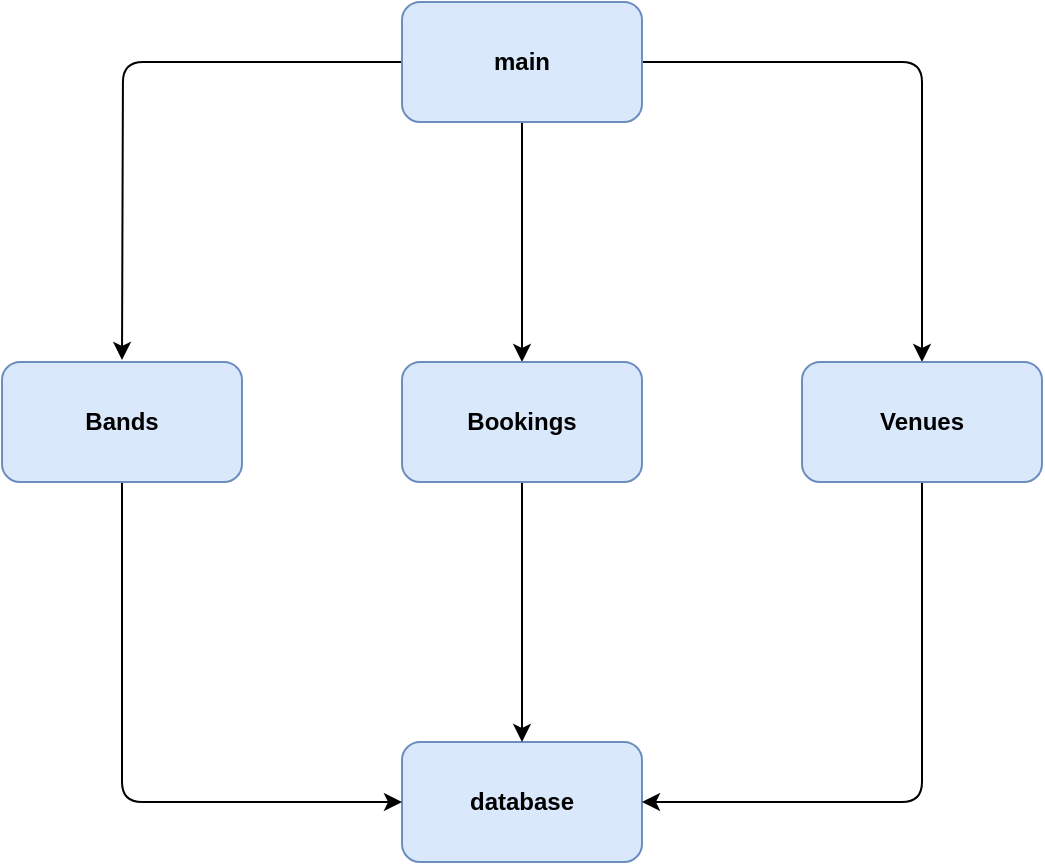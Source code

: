 <mxfile>
    <diagram id="HNaNBzEU0wzmB8aBuWBd" name="Page-1">
        <mxGraphModel dx="579" dy="912" grid="1" gridSize="10" guides="1" tooltips="1" connect="1" arrows="1" fold="1" page="1" pageScale="1" pageWidth="1700" pageHeight="1100" math="0" shadow="0">
            <root>
                <mxCell id="0"/>
                <mxCell id="1" parent="0"/>
                <mxCell id="10" style="edgeStyle=none;html=1;exitX=0.5;exitY=1;exitDx=0;exitDy=0;entryX=0.5;entryY=0;entryDx=0;entryDy=0;" parent="1" source="2" target="4" edge="1">
                    <mxGeometry relative="1" as="geometry"/>
                </mxCell>
                <mxCell id="16" style="edgeStyle=orthogonalEdgeStyle;html=1;exitX=0;exitY=0.5;exitDx=0;exitDy=0;" parent="1" source="2" edge="1">
                    <mxGeometry relative="1" as="geometry">
                        <mxPoint x="520" y="250" as="targetPoint"/>
                    </mxGeometry>
                </mxCell>
                <mxCell id="17" style="edgeStyle=orthogonalEdgeStyle;html=1;exitX=1;exitY=0.5;exitDx=0;exitDy=0;entryX=0.5;entryY=0;entryDx=0;entryDy=0;" parent="1" source="2" target="6" edge="1">
                    <mxGeometry relative="1" as="geometry"/>
                </mxCell>
                <mxCell id="2" value="main" style="rounded=1;whiteSpace=wrap;html=1;fillColor=#dae8fc;strokeColor=#6c8ebf;fontStyle=1" parent="1" vertex="1">
                    <mxGeometry x="660" y="71" width="120" height="60" as="geometry"/>
                </mxCell>
                <mxCell id="3" value="database" style="rounded=1;whiteSpace=wrap;html=1;fillColor=#dae8fc;strokeColor=#6c8ebf;fontStyle=1" parent="1" vertex="1">
                    <mxGeometry x="660" y="441" width="120" height="60" as="geometry"/>
                </mxCell>
                <mxCell id="14" style="edgeStyle=orthogonalEdgeStyle;html=1;exitX=0.5;exitY=1;exitDx=0;exitDy=0;entryX=0.5;entryY=0;entryDx=0;entryDy=0;" parent="1" source="4" target="3" edge="1">
                    <mxGeometry relative="1" as="geometry"/>
                </mxCell>
                <mxCell id="4" value="Bookings" style="rounded=1;whiteSpace=wrap;html=1;fillColor=#dae8fc;strokeColor=#6c8ebf;fontStyle=1" parent="1" vertex="1">
                    <mxGeometry x="660" y="251" width="120" height="60" as="geometry"/>
                </mxCell>
                <mxCell id="12" style="edgeStyle=orthogonalEdgeStyle;html=1;exitX=0.5;exitY=1;exitDx=0;exitDy=0;entryX=0;entryY=0.5;entryDx=0;entryDy=0;" parent="1" source="5" target="3" edge="1">
                    <mxGeometry relative="1" as="geometry"/>
                </mxCell>
                <mxCell id="5" value="Bands" style="rounded=1;whiteSpace=wrap;html=1;fillColor=#dae8fc;strokeColor=#6c8ebf;fontStyle=1" parent="1" vertex="1">
                    <mxGeometry x="460" y="251" width="120" height="60" as="geometry"/>
                </mxCell>
                <mxCell id="13" style="edgeStyle=orthogonalEdgeStyle;html=1;exitX=0.5;exitY=1;exitDx=0;exitDy=0;entryX=1;entryY=0.5;entryDx=0;entryDy=0;" parent="1" source="6" target="3" edge="1">
                    <mxGeometry relative="1" as="geometry"/>
                </mxCell>
                <mxCell id="6" value="Venues" style="rounded=1;whiteSpace=wrap;html=1;fillColor=#dae8fc;strokeColor=#6c8ebf;fontStyle=1" parent="1" vertex="1">
                    <mxGeometry x="860" y="251" width="120" height="60" as="geometry"/>
                </mxCell>
            </root>
        </mxGraphModel>
    </diagram>
</mxfile>
